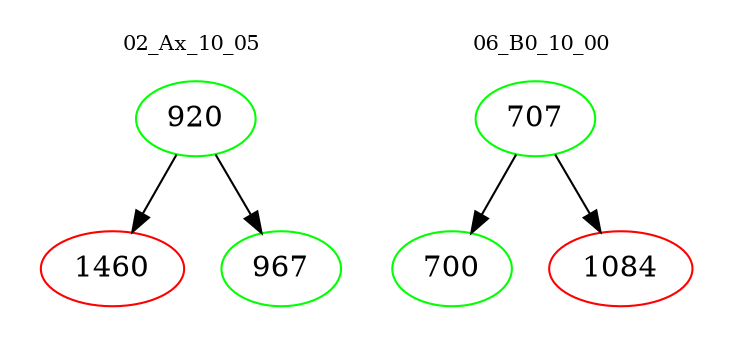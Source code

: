 digraph{
subgraph cluster_0 {
color = white
label = "02_Ax_10_05";
fontsize=10;
T0_920 [label="920", color="green"]
T0_920 -> T0_1460 [color="black"]
T0_1460 [label="1460", color="red"]
T0_920 -> T0_967 [color="black"]
T0_967 [label="967", color="green"]
}
subgraph cluster_1 {
color = white
label = "06_B0_10_00";
fontsize=10;
T1_707 [label="707", color="green"]
T1_707 -> T1_700 [color="black"]
T1_700 [label="700", color="green"]
T1_707 -> T1_1084 [color="black"]
T1_1084 [label="1084", color="red"]
}
}
